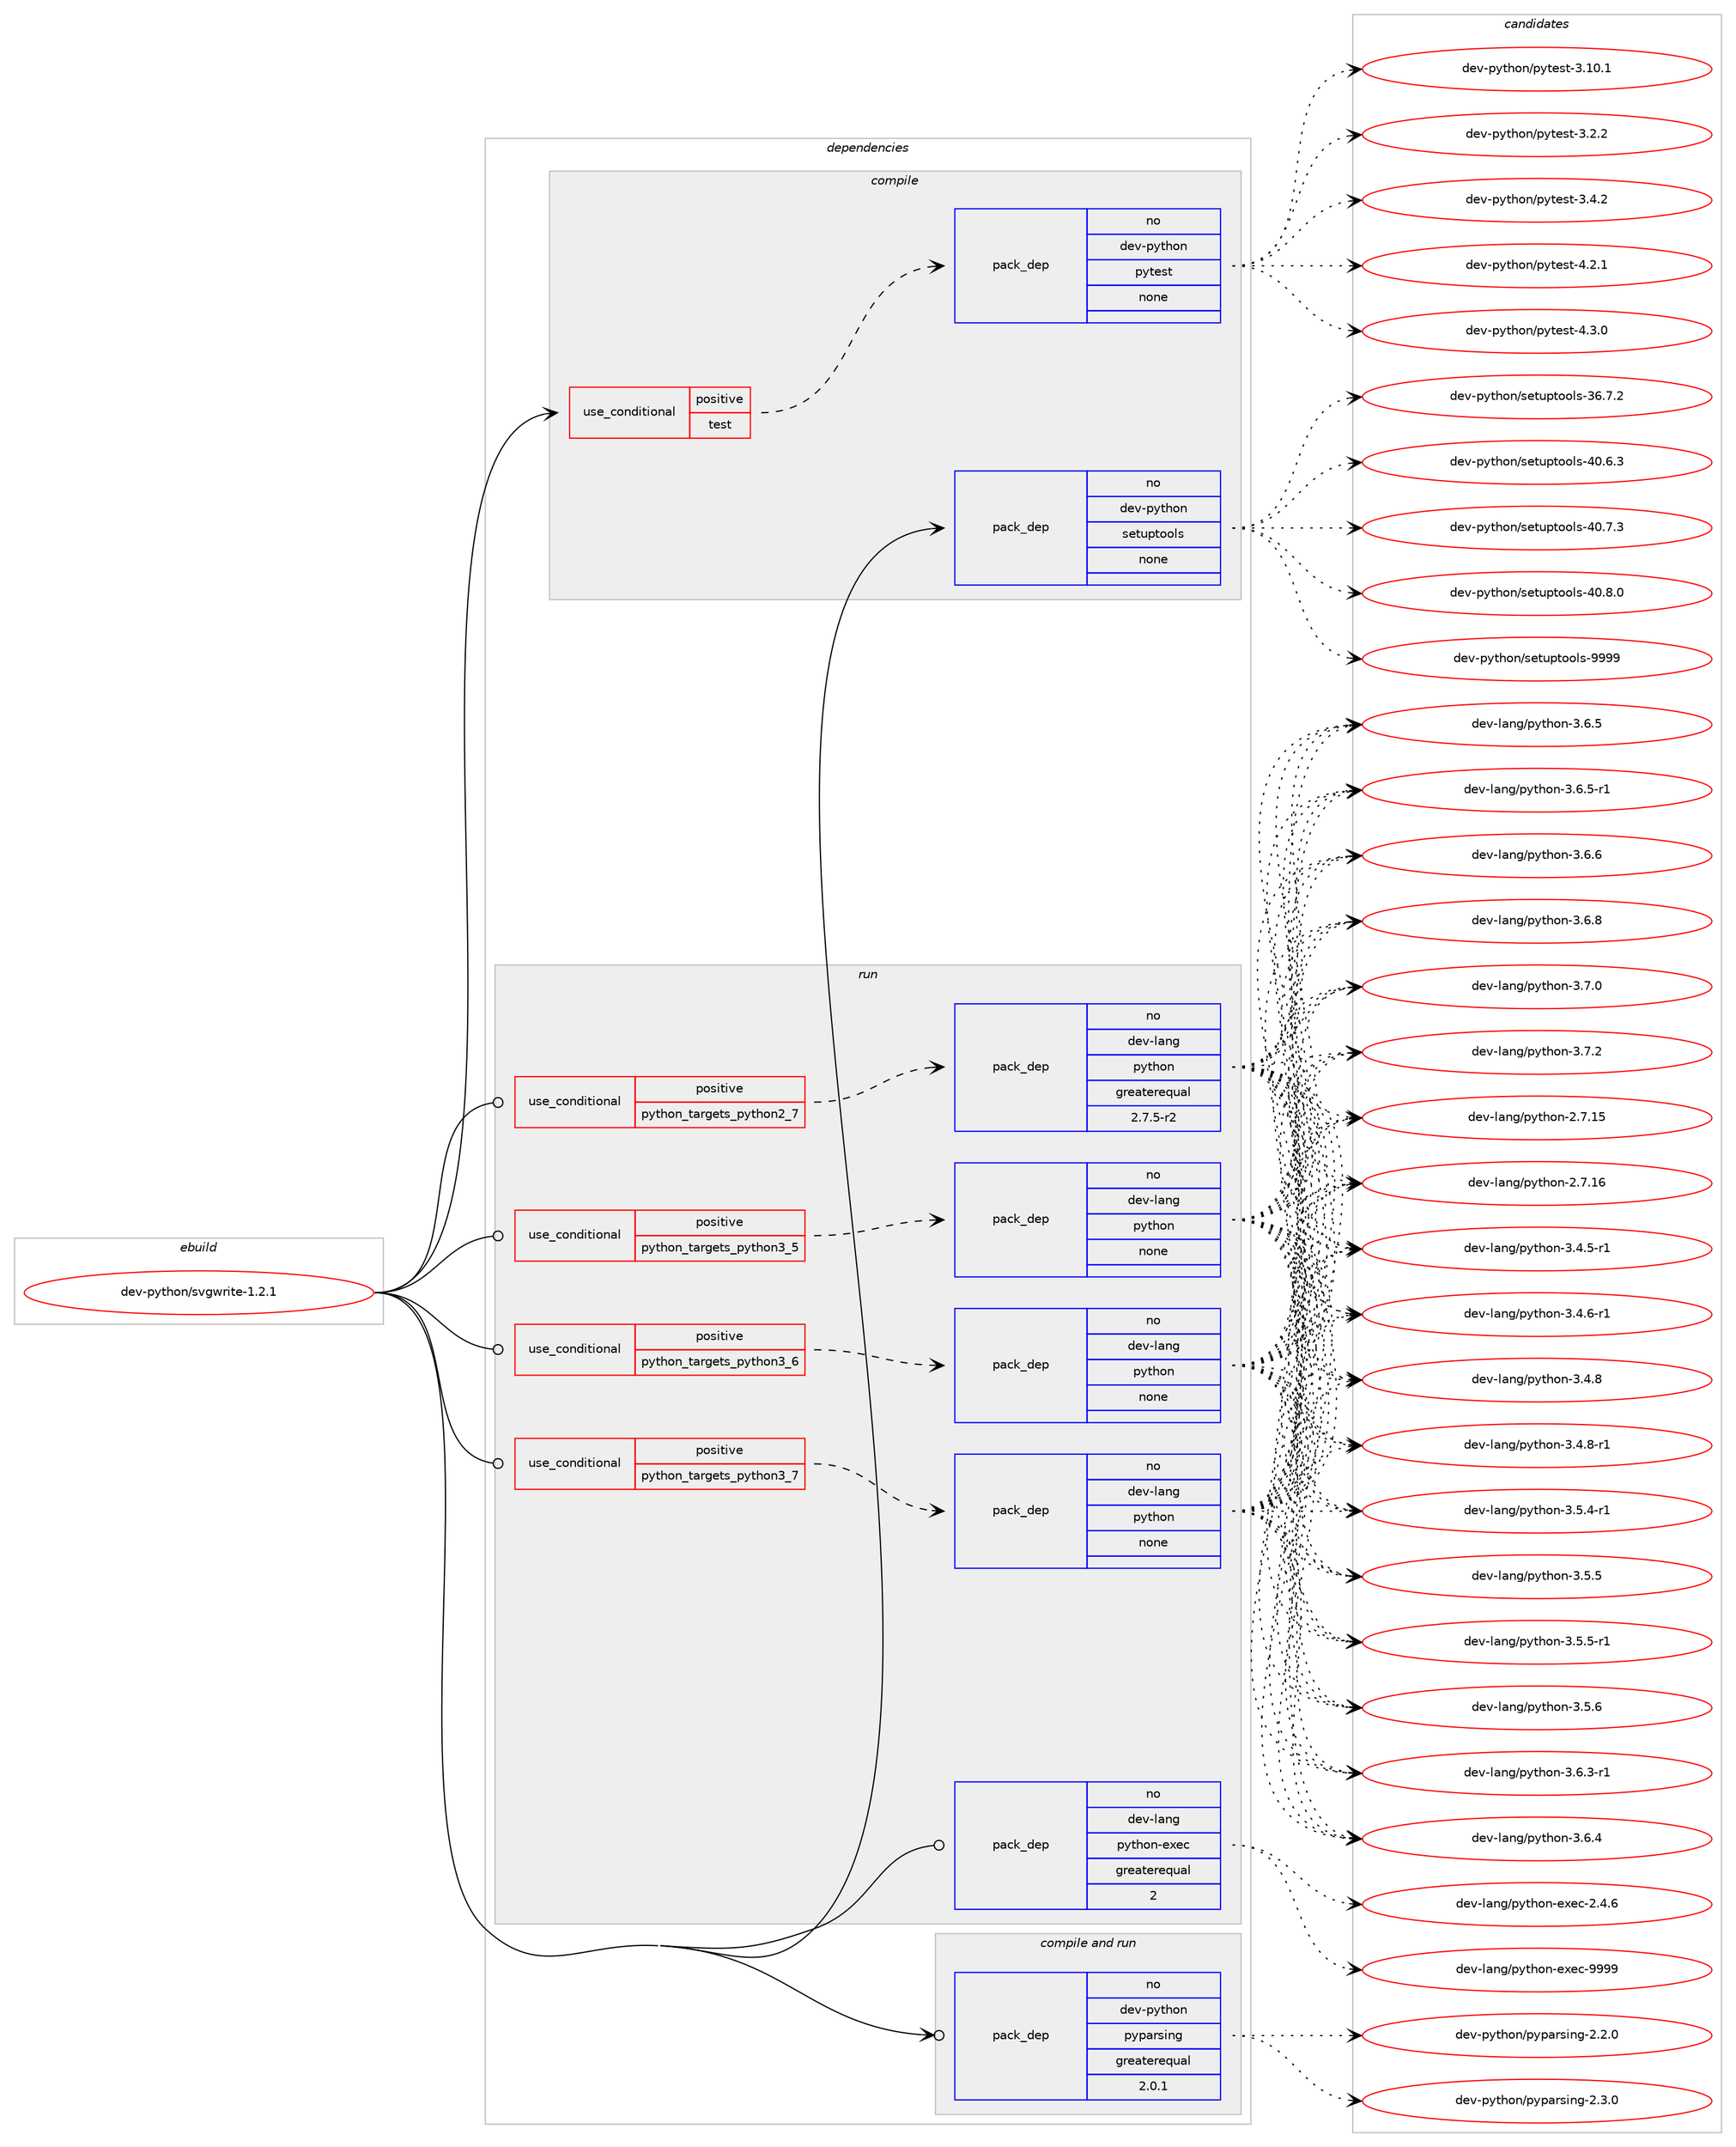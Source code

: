 digraph prolog {

# *************
# Graph options
# *************

newrank=true;
concentrate=true;
compound=true;
graph [rankdir=LR,fontname=Helvetica,fontsize=10,ranksep=1.5];#, ranksep=2.5, nodesep=0.2];
edge  [arrowhead=vee];
node  [fontname=Helvetica,fontsize=10];

# **********
# The ebuild
# **********

subgraph cluster_leftcol {
color=gray;
rank=same;
label=<<i>ebuild</i>>;
id [label="dev-python/svgwrite-1.2.1", color=red, width=4, href="../dev-python/svgwrite-1.2.1.svg"];
}

# ****************
# The dependencies
# ****************

subgraph cluster_midcol {
color=gray;
label=<<i>dependencies</i>>;
subgraph cluster_compile {
fillcolor="#eeeeee";
style=filled;
label=<<i>compile</i>>;
subgraph cond385431 {
dependency1443659 [label=<<TABLE BORDER="0" CELLBORDER="1" CELLSPACING="0" CELLPADDING="4"><TR><TD ROWSPAN="3" CELLPADDING="10">use_conditional</TD></TR><TR><TD>positive</TD></TR><TR><TD>test</TD></TR></TABLE>>, shape=none, color=red];
subgraph pack1034865 {
dependency1443660 [label=<<TABLE BORDER="0" CELLBORDER="1" CELLSPACING="0" CELLPADDING="4" WIDTH="220"><TR><TD ROWSPAN="6" CELLPADDING="30">pack_dep</TD></TR><TR><TD WIDTH="110">no</TD></TR><TR><TD>dev-python</TD></TR><TR><TD>pytest</TD></TR><TR><TD>none</TD></TR><TR><TD></TD></TR></TABLE>>, shape=none, color=blue];
}
dependency1443659:e -> dependency1443660:w [weight=20,style="dashed",arrowhead="vee"];
}
id:e -> dependency1443659:w [weight=20,style="solid",arrowhead="vee"];
subgraph pack1034866 {
dependency1443661 [label=<<TABLE BORDER="0" CELLBORDER="1" CELLSPACING="0" CELLPADDING="4" WIDTH="220"><TR><TD ROWSPAN="6" CELLPADDING="30">pack_dep</TD></TR><TR><TD WIDTH="110">no</TD></TR><TR><TD>dev-python</TD></TR><TR><TD>setuptools</TD></TR><TR><TD>none</TD></TR><TR><TD></TD></TR></TABLE>>, shape=none, color=blue];
}
id:e -> dependency1443661:w [weight=20,style="solid",arrowhead="vee"];
}
subgraph cluster_compileandrun {
fillcolor="#eeeeee";
style=filled;
label=<<i>compile and run</i>>;
subgraph pack1034867 {
dependency1443662 [label=<<TABLE BORDER="0" CELLBORDER="1" CELLSPACING="0" CELLPADDING="4" WIDTH="220"><TR><TD ROWSPAN="6" CELLPADDING="30">pack_dep</TD></TR><TR><TD WIDTH="110">no</TD></TR><TR><TD>dev-python</TD></TR><TR><TD>pyparsing</TD></TR><TR><TD>greaterequal</TD></TR><TR><TD>2.0.1</TD></TR></TABLE>>, shape=none, color=blue];
}
id:e -> dependency1443662:w [weight=20,style="solid",arrowhead="odotvee"];
}
subgraph cluster_run {
fillcolor="#eeeeee";
style=filled;
label=<<i>run</i>>;
subgraph cond385432 {
dependency1443663 [label=<<TABLE BORDER="0" CELLBORDER="1" CELLSPACING="0" CELLPADDING="4"><TR><TD ROWSPAN="3" CELLPADDING="10">use_conditional</TD></TR><TR><TD>positive</TD></TR><TR><TD>python_targets_python2_7</TD></TR></TABLE>>, shape=none, color=red];
subgraph pack1034868 {
dependency1443664 [label=<<TABLE BORDER="0" CELLBORDER="1" CELLSPACING="0" CELLPADDING="4" WIDTH="220"><TR><TD ROWSPAN="6" CELLPADDING="30">pack_dep</TD></TR><TR><TD WIDTH="110">no</TD></TR><TR><TD>dev-lang</TD></TR><TR><TD>python</TD></TR><TR><TD>greaterequal</TD></TR><TR><TD>2.7.5-r2</TD></TR></TABLE>>, shape=none, color=blue];
}
dependency1443663:e -> dependency1443664:w [weight=20,style="dashed",arrowhead="vee"];
}
id:e -> dependency1443663:w [weight=20,style="solid",arrowhead="odot"];
subgraph cond385433 {
dependency1443665 [label=<<TABLE BORDER="0" CELLBORDER="1" CELLSPACING="0" CELLPADDING="4"><TR><TD ROWSPAN="3" CELLPADDING="10">use_conditional</TD></TR><TR><TD>positive</TD></TR><TR><TD>python_targets_python3_5</TD></TR></TABLE>>, shape=none, color=red];
subgraph pack1034869 {
dependency1443666 [label=<<TABLE BORDER="0" CELLBORDER="1" CELLSPACING="0" CELLPADDING="4" WIDTH="220"><TR><TD ROWSPAN="6" CELLPADDING="30">pack_dep</TD></TR><TR><TD WIDTH="110">no</TD></TR><TR><TD>dev-lang</TD></TR><TR><TD>python</TD></TR><TR><TD>none</TD></TR><TR><TD></TD></TR></TABLE>>, shape=none, color=blue];
}
dependency1443665:e -> dependency1443666:w [weight=20,style="dashed",arrowhead="vee"];
}
id:e -> dependency1443665:w [weight=20,style="solid",arrowhead="odot"];
subgraph cond385434 {
dependency1443667 [label=<<TABLE BORDER="0" CELLBORDER="1" CELLSPACING="0" CELLPADDING="4"><TR><TD ROWSPAN="3" CELLPADDING="10">use_conditional</TD></TR><TR><TD>positive</TD></TR><TR><TD>python_targets_python3_6</TD></TR></TABLE>>, shape=none, color=red];
subgraph pack1034870 {
dependency1443668 [label=<<TABLE BORDER="0" CELLBORDER="1" CELLSPACING="0" CELLPADDING="4" WIDTH="220"><TR><TD ROWSPAN="6" CELLPADDING="30">pack_dep</TD></TR><TR><TD WIDTH="110">no</TD></TR><TR><TD>dev-lang</TD></TR><TR><TD>python</TD></TR><TR><TD>none</TD></TR><TR><TD></TD></TR></TABLE>>, shape=none, color=blue];
}
dependency1443667:e -> dependency1443668:w [weight=20,style="dashed",arrowhead="vee"];
}
id:e -> dependency1443667:w [weight=20,style="solid",arrowhead="odot"];
subgraph cond385435 {
dependency1443669 [label=<<TABLE BORDER="0" CELLBORDER="1" CELLSPACING="0" CELLPADDING="4"><TR><TD ROWSPAN="3" CELLPADDING="10">use_conditional</TD></TR><TR><TD>positive</TD></TR><TR><TD>python_targets_python3_7</TD></TR></TABLE>>, shape=none, color=red];
subgraph pack1034871 {
dependency1443670 [label=<<TABLE BORDER="0" CELLBORDER="1" CELLSPACING="0" CELLPADDING="4" WIDTH="220"><TR><TD ROWSPAN="6" CELLPADDING="30">pack_dep</TD></TR><TR><TD WIDTH="110">no</TD></TR><TR><TD>dev-lang</TD></TR><TR><TD>python</TD></TR><TR><TD>none</TD></TR><TR><TD></TD></TR></TABLE>>, shape=none, color=blue];
}
dependency1443669:e -> dependency1443670:w [weight=20,style="dashed",arrowhead="vee"];
}
id:e -> dependency1443669:w [weight=20,style="solid",arrowhead="odot"];
subgraph pack1034872 {
dependency1443671 [label=<<TABLE BORDER="0" CELLBORDER="1" CELLSPACING="0" CELLPADDING="4" WIDTH="220"><TR><TD ROWSPAN="6" CELLPADDING="30">pack_dep</TD></TR><TR><TD WIDTH="110">no</TD></TR><TR><TD>dev-lang</TD></TR><TR><TD>python-exec</TD></TR><TR><TD>greaterequal</TD></TR><TR><TD>2</TD></TR></TABLE>>, shape=none, color=blue];
}
id:e -> dependency1443671:w [weight=20,style="solid",arrowhead="odot"];
}
}

# **************
# The candidates
# **************

subgraph cluster_choices {
rank=same;
color=gray;
label=<<i>candidates</i>>;

subgraph choice1034865 {
color=black;
nodesep=1;
choice100101118451121211161041111104711212111610111511645514649484649 [label="dev-python/pytest-3.10.1", color=red, width=4,href="../dev-python/pytest-3.10.1.svg"];
choice1001011184511212111610411111047112121116101115116455146504650 [label="dev-python/pytest-3.2.2", color=red, width=4,href="../dev-python/pytest-3.2.2.svg"];
choice1001011184511212111610411111047112121116101115116455146524650 [label="dev-python/pytest-3.4.2", color=red, width=4,href="../dev-python/pytest-3.4.2.svg"];
choice1001011184511212111610411111047112121116101115116455246504649 [label="dev-python/pytest-4.2.1", color=red, width=4,href="../dev-python/pytest-4.2.1.svg"];
choice1001011184511212111610411111047112121116101115116455246514648 [label="dev-python/pytest-4.3.0", color=red, width=4,href="../dev-python/pytest-4.3.0.svg"];
dependency1443660:e -> choice100101118451121211161041111104711212111610111511645514649484649:w [style=dotted,weight="100"];
dependency1443660:e -> choice1001011184511212111610411111047112121116101115116455146504650:w [style=dotted,weight="100"];
dependency1443660:e -> choice1001011184511212111610411111047112121116101115116455146524650:w [style=dotted,weight="100"];
dependency1443660:e -> choice1001011184511212111610411111047112121116101115116455246504649:w [style=dotted,weight="100"];
dependency1443660:e -> choice1001011184511212111610411111047112121116101115116455246514648:w [style=dotted,weight="100"];
}
subgraph choice1034866 {
color=black;
nodesep=1;
choice100101118451121211161041111104711510111611711211611111110811545515446554650 [label="dev-python/setuptools-36.7.2", color=red, width=4,href="../dev-python/setuptools-36.7.2.svg"];
choice100101118451121211161041111104711510111611711211611111110811545524846544651 [label="dev-python/setuptools-40.6.3", color=red, width=4,href="../dev-python/setuptools-40.6.3.svg"];
choice100101118451121211161041111104711510111611711211611111110811545524846554651 [label="dev-python/setuptools-40.7.3", color=red, width=4,href="../dev-python/setuptools-40.7.3.svg"];
choice100101118451121211161041111104711510111611711211611111110811545524846564648 [label="dev-python/setuptools-40.8.0", color=red, width=4,href="../dev-python/setuptools-40.8.0.svg"];
choice10010111845112121116104111110471151011161171121161111111081154557575757 [label="dev-python/setuptools-9999", color=red, width=4,href="../dev-python/setuptools-9999.svg"];
dependency1443661:e -> choice100101118451121211161041111104711510111611711211611111110811545515446554650:w [style=dotted,weight="100"];
dependency1443661:e -> choice100101118451121211161041111104711510111611711211611111110811545524846544651:w [style=dotted,weight="100"];
dependency1443661:e -> choice100101118451121211161041111104711510111611711211611111110811545524846554651:w [style=dotted,weight="100"];
dependency1443661:e -> choice100101118451121211161041111104711510111611711211611111110811545524846564648:w [style=dotted,weight="100"];
dependency1443661:e -> choice10010111845112121116104111110471151011161171121161111111081154557575757:w [style=dotted,weight="100"];
}
subgraph choice1034867 {
color=black;
nodesep=1;
choice100101118451121211161041111104711212111297114115105110103455046504648 [label="dev-python/pyparsing-2.2.0", color=red, width=4,href="../dev-python/pyparsing-2.2.0.svg"];
choice100101118451121211161041111104711212111297114115105110103455046514648 [label="dev-python/pyparsing-2.3.0", color=red, width=4,href="../dev-python/pyparsing-2.3.0.svg"];
dependency1443662:e -> choice100101118451121211161041111104711212111297114115105110103455046504648:w [style=dotted,weight="100"];
dependency1443662:e -> choice100101118451121211161041111104711212111297114115105110103455046514648:w [style=dotted,weight="100"];
}
subgraph choice1034868 {
color=black;
nodesep=1;
choice10010111845108971101034711212111610411111045504655464953 [label="dev-lang/python-2.7.15", color=red, width=4,href="../dev-lang/python-2.7.15.svg"];
choice10010111845108971101034711212111610411111045504655464954 [label="dev-lang/python-2.7.16", color=red, width=4,href="../dev-lang/python-2.7.16.svg"];
choice1001011184510897110103471121211161041111104551465246534511449 [label="dev-lang/python-3.4.5-r1", color=red, width=4,href="../dev-lang/python-3.4.5-r1.svg"];
choice1001011184510897110103471121211161041111104551465246544511449 [label="dev-lang/python-3.4.6-r1", color=red, width=4,href="../dev-lang/python-3.4.6-r1.svg"];
choice100101118451089711010347112121116104111110455146524656 [label="dev-lang/python-3.4.8", color=red, width=4,href="../dev-lang/python-3.4.8.svg"];
choice1001011184510897110103471121211161041111104551465246564511449 [label="dev-lang/python-3.4.8-r1", color=red, width=4,href="../dev-lang/python-3.4.8-r1.svg"];
choice1001011184510897110103471121211161041111104551465346524511449 [label="dev-lang/python-3.5.4-r1", color=red, width=4,href="../dev-lang/python-3.5.4-r1.svg"];
choice100101118451089711010347112121116104111110455146534653 [label="dev-lang/python-3.5.5", color=red, width=4,href="../dev-lang/python-3.5.5.svg"];
choice1001011184510897110103471121211161041111104551465346534511449 [label="dev-lang/python-3.5.5-r1", color=red, width=4,href="../dev-lang/python-3.5.5-r1.svg"];
choice100101118451089711010347112121116104111110455146534654 [label="dev-lang/python-3.5.6", color=red, width=4,href="../dev-lang/python-3.5.6.svg"];
choice1001011184510897110103471121211161041111104551465446514511449 [label="dev-lang/python-3.6.3-r1", color=red, width=4,href="../dev-lang/python-3.6.3-r1.svg"];
choice100101118451089711010347112121116104111110455146544652 [label="dev-lang/python-3.6.4", color=red, width=4,href="../dev-lang/python-3.6.4.svg"];
choice100101118451089711010347112121116104111110455146544653 [label="dev-lang/python-3.6.5", color=red, width=4,href="../dev-lang/python-3.6.5.svg"];
choice1001011184510897110103471121211161041111104551465446534511449 [label="dev-lang/python-3.6.5-r1", color=red, width=4,href="../dev-lang/python-3.6.5-r1.svg"];
choice100101118451089711010347112121116104111110455146544654 [label="dev-lang/python-3.6.6", color=red, width=4,href="../dev-lang/python-3.6.6.svg"];
choice100101118451089711010347112121116104111110455146544656 [label="dev-lang/python-3.6.8", color=red, width=4,href="../dev-lang/python-3.6.8.svg"];
choice100101118451089711010347112121116104111110455146554648 [label="dev-lang/python-3.7.0", color=red, width=4,href="../dev-lang/python-3.7.0.svg"];
choice100101118451089711010347112121116104111110455146554650 [label="dev-lang/python-3.7.2", color=red, width=4,href="../dev-lang/python-3.7.2.svg"];
dependency1443664:e -> choice10010111845108971101034711212111610411111045504655464953:w [style=dotted,weight="100"];
dependency1443664:e -> choice10010111845108971101034711212111610411111045504655464954:w [style=dotted,weight="100"];
dependency1443664:e -> choice1001011184510897110103471121211161041111104551465246534511449:w [style=dotted,weight="100"];
dependency1443664:e -> choice1001011184510897110103471121211161041111104551465246544511449:w [style=dotted,weight="100"];
dependency1443664:e -> choice100101118451089711010347112121116104111110455146524656:w [style=dotted,weight="100"];
dependency1443664:e -> choice1001011184510897110103471121211161041111104551465246564511449:w [style=dotted,weight="100"];
dependency1443664:e -> choice1001011184510897110103471121211161041111104551465346524511449:w [style=dotted,weight="100"];
dependency1443664:e -> choice100101118451089711010347112121116104111110455146534653:w [style=dotted,weight="100"];
dependency1443664:e -> choice1001011184510897110103471121211161041111104551465346534511449:w [style=dotted,weight="100"];
dependency1443664:e -> choice100101118451089711010347112121116104111110455146534654:w [style=dotted,weight="100"];
dependency1443664:e -> choice1001011184510897110103471121211161041111104551465446514511449:w [style=dotted,weight="100"];
dependency1443664:e -> choice100101118451089711010347112121116104111110455146544652:w [style=dotted,weight="100"];
dependency1443664:e -> choice100101118451089711010347112121116104111110455146544653:w [style=dotted,weight="100"];
dependency1443664:e -> choice1001011184510897110103471121211161041111104551465446534511449:w [style=dotted,weight="100"];
dependency1443664:e -> choice100101118451089711010347112121116104111110455146544654:w [style=dotted,weight="100"];
dependency1443664:e -> choice100101118451089711010347112121116104111110455146544656:w [style=dotted,weight="100"];
dependency1443664:e -> choice100101118451089711010347112121116104111110455146554648:w [style=dotted,weight="100"];
dependency1443664:e -> choice100101118451089711010347112121116104111110455146554650:w [style=dotted,weight="100"];
}
subgraph choice1034869 {
color=black;
nodesep=1;
choice10010111845108971101034711212111610411111045504655464953 [label="dev-lang/python-2.7.15", color=red, width=4,href="../dev-lang/python-2.7.15.svg"];
choice10010111845108971101034711212111610411111045504655464954 [label="dev-lang/python-2.7.16", color=red, width=4,href="../dev-lang/python-2.7.16.svg"];
choice1001011184510897110103471121211161041111104551465246534511449 [label="dev-lang/python-3.4.5-r1", color=red, width=4,href="../dev-lang/python-3.4.5-r1.svg"];
choice1001011184510897110103471121211161041111104551465246544511449 [label="dev-lang/python-3.4.6-r1", color=red, width=4,href="../dev-lang/python-3.4.6-r1.svg"];
choice100101118451089711010347112121116104111110455146524656 [label="dev-lang/python-3.4.8", color=red, width=4,href="../dev-lang/python-3.4.8.svg"];
choice1001011184510897110103471121211161041111104551465246564511449 [label="dev-lang/python-3.4.8-r1", color=red, width=4,href="../dev-lang/python-3.4.8-r1.svg"];
choice1001011184510897110103471121211161041111104551465346524511449 [label="dev-lang/python-3.5.4-r1", color=red, width=4,href="../dev-lang/python-3.5.4-r1.svg"];
choice100101118451089711010347112121116104111110455146534653 [label="dev-lang/python-3.5.5", color=red, width=4,href="../dev-lang/python-3.5.5.svg"];
choice1001011184510897110103471121211161041111104551465346534511449 [label="dev-lang/python-3.5.5-r1", color=red, width=4,href="../dev-lang/python-3.5.5-r1.svg"];
choice100101118451089711010347112121116104111110455146534654 [label="dev-lang/python-3.5.6", color=red, width=4,href="../dev-lang/python-3.5.6.svg"];
choice1001011184510897110103471121211161041111104551465446514511449 [label="dev-lang/python-3.6.3-r1", color=red, width=4,href="../dev-lang/python-3.6.3-r1.svg"];
choice100101118451089711010347112121116104111110455146544652 [label="dev-lang/python-3.6.4", color=red, width=4,href="../dev-lang/python-3.6.4.svg"];
choice100101118451089711010347112121116104111110455146544653 [label="dev-lang/python-3.6.5", color=red, width=4,href="../dev-lang/python-3.6.5.svg"];
choice1001011184510897110103471121211161041111104551465446534511449 [label="dev-lang/python-3.6.5-r1", color=red, width=4,href="../dev-lang/python-3.6.5-r1.svg"];
choice100101118451089711010347112121116104111110455146544654 [label="dev-lang/python-3.6.6", color=red, width=4,href="../dev-lang/python-3.6.6.svg"];
choice100101118451089711010347112121116104111110455146544656 [label="dev-lang/python-3.6.8", color=red, width=4,href="../dev-lang/python-3.6.8.svg"];
choice100101118451089711010347112121116104111110455146554648 [label="dev-lang/python-3.7.0", color=red, width=4,href="../dev-lang/python-3.7.0.svg"];
choice100101118451089711010347112121116104111110455146554650 [label="dev-lang/python-3.7.2", color=red, width=4,href="../dev-lang/python-3.7.2.svg"];
dependency1443666:e -> choice10010111845108971101034711212111610411111045504655464953:w [style=dotted,weight="100"];
dependency1443666:e -> choice10010111845108971101034711212111610411111045504655464954:w [style=dotted,weight="100"];
dependency1443666:e -> choice1001011184510897110103471121211161041111104551465246534511449:w [style=dotted,weight="100"];
dependency1443666:e -> choice1001011184510897110103471121211161041111104551465246544511449:w [style=dotted,weight="100"];
dependency1443666:e -> choice100101118451089711010347112121116104111110455146524656:w [style=dotted,weight="100"];
dependency1443666:e -> choice1001011184510897110103471121211161041111104551465246564511449:w [style=dotted,weight="100"];
dependency1443666:e -> choice1001011184510897110103471121211161041111104551465346524511449:w [style=dotted,weight="100"];
dependency1443666:e -> choice100101118451089711010347112121116104111110455146534653:w [style=dotted,weight="100"];
dependency1443666:e -> choice1001011184510897110103471121211161041111104551465346534511449:w [style=dotted,weight="100"];
dependency1443666:e -> choice100101118451089711010347112121116104111110455146534654:w [style=dotted,weight="100"];
dependency1443666:e -> choice1001011184510897110103471121211161041111104551465446514511449:w [style=dotted,weight="100"];
dependency1443666:e -> choice100101118451089711010347112121116104111110455146544652:w [style=dotted,weight="100"];
dependency1443666:e -> choice100101118451089711010347112121116104111110455146544653:w [style=dotted,weight="100"];
dependency1443666:e -> choice1001011184510897110103471121211161041111104551465446534511449:w [style=dotted,weight="100"];
dependency1443666:e -> choice100101118451089711010347112121116104111110455146544654:w [style=dotted,weight="100"];
dependency1443666:e -> choice100101118451089711010347112121116104111110455146544656:w [style=dotted,weight="100"];
dependency1443666:e -> choice100101118451089711010347112121116104111110455146554648:w [style=dotted,weight="100"];
dependency1443666:e -> choice100101118451089711010347112121116104111110455146554650:w [style=dotted,weight="100"];
}
subgraph choice1034870 {
color=black;
nodesep=1;
choice10010111845108971101034711212111610411111045504655464953 [label="dev-lang/python-2.7.15", color=red, width=4,href="../dev-lang/python-2.7.15.svg"];
choice10010111845108971101034711212111610411111045504655464954 [label="dev-lang/python-2.7.16", color=red, width=4,href="../dev-lang/python-2.7.16.svg"];
choice1001011184510897110103471121211161041111104551465246534511449 [label="dev-lang/python-3.4.5-r1", color=red, width=4,href="../dev-lang/python-3.4.5-r1.svg"];
choice1001011184510897110103471121211161041111104551465246544511449 [label="dev-lang/python-3.4.6-r1", color=red, width=4,href="../dev-lang/python-3.4.6-r1.svg"];
choice100101118451089711010347112121116104111110455146524656 [label="dev-lang/python-3.4.8", color=red, width=4,href="../dev-lang/python-3.4.8.svg"];
choice1001011184510897110103471121211161041111104551465246564511449 [label="dev-lang/python-3.4.8-r1", color=red, width=4,href="../dev-lang/python-3.4.8-r1.svg"];
choice1001011184510897110103471121211161041111104551465346524511449 [label="dev-lang/python-3.5.4-r1", color=red, width=4,href="../dev-lang/python-3.5.4-r1.svg"];
choice100101118451089711010347112121116104111110455146534653 [label="dev-lang/python-3.5.5", color=red, width=4,href="../dev-lang/python-3.5.5.svg"];
choice1001011184510897110103471121211161041111104551465346534511449 [label="dev-lang/python-3.5.5-r1", color=red, width=4,href="../dev-lang/python-3.5.5-r1.svg"];
choice100101118451089711010347112121116104111110455146534654 [label="dev-lang/python-3.5.6", color=red, width=4,href="../dev-lang/python-3.5.6.svg"];
choice1001011184510897110103471121211161041111104551465446514511449 [label="dev-lang/python-3.6.3-r1", color=red, width=4,href="../dev-lang/python-3.6.3-r1.svg"];
choice100101118451089711010347112121116104111110455146544652 [label="dev-lang/python-3.6.4", color=red, width=4,href="../dev-lang/python-3.6.4.svg"];
choice100101118451089711010347112121116104111110455146544653 [label="dev-lang/python-3.6.5", color=red, width=4,href="../dev-lang/python-3.6.5.svg"];
choice1001011184510897110103471121211161041111104551465446534511449 [label="dev-lang/python-3.6.5-r1", color=red, width=4,href="../dev-lang/python-3.6.5-r1.svg"];
choice100101118451089711010347112121116104111110455146544654 [label="dev-lang/python-3.6.6", color=red, width=4,href="../dev-lang/python-3.6.6.svg"];
choice100101118451089711010347112121116104111110455146544656 [label="dev-lang/python-3.6.8", color=red, width=4,href="../dev-lang/python-3.6.8.svg"];
choice100101118451089711010347112121116104111110455146554648 [label="dev-lang/python-3.7.0", color=red, width=4,href="../dev-lang/python-3.7.0.svg"];
choice100101118451089711010347112121116104111110455146554650 [label="dev-lang/python-3.7.2", color=red, width=4,href="../dev-lang/python-3.7.2.svg"];
dependency1443668:e -> choice10010111845108971101034711212111610411111045504655464953:w [style=dotted,weight="100"];
dependency1443668:e -> choice10010111845108971101034711212111610411111045504655464954:w [style=dotted,weight="100"];
dependency1443668:e -> choice1001011184510897110103471121211161041111104551465246534511449:w [style=dotted,weight="100"];
dependency1443668:e -> choice1001011184510897110103471121211161041111104551465246544511449:w [style=dotted,weight="100"];
dependency1443668:e -> choice100101118451089711010347112121116104111110455146524656:w [style=dotted,weight="100"];
dependency1443668:e -> choice1001011184510897110103471121211161041111104551465246564511449:w [style=dotted,weight="100"];
dependency1443668:e -> choice1001011184510897110103471121211161041111104551465346524511449:w [style=dotted,weight="100"];
dependency1443668:e -> choice100101118451089711010347112121116104111110455146534653:w [style=dotted,weight="100"];
dependency1443668:e -> choice1001011184510897110103471121211161041111104551465346534511449:w [style=dotted,weight="100"];
dependency1443668:e -> choice100101118451089711010347112121116104111110455146534654:w [style=dotted,weight="100"];
dependency1443668:e -> choice1001011184510897110103471121211161041111104551465446514511449:w [style=dotted,weight="100"];
dependency1443668:e -> choice100101118451089711010347112121116104111110455146544652:w [style=dotted,weight="100"];
dependency1443668:e -> choice100101118451089711010347112121116104111110455146544653:w [style=dotted,weight="100"];
dependency1443668:e -> choice1001011184510897110103471121211161041111104551465446534511449:w [style=dotted,weight="100"];
dependency1443668:e -> choice100101118451089711010347112121116104111110455146544654:w [style=dotted,weight="100"];
dependency1443668:e -> choice100101118451089711010347112121116104111110455146544656:w [style=dotted,weight="100"];
dependency1443668:e -> choice100101118451089711010347112121116104111110455146554648:w [style=dotted,weight="100"];
dependency1443668:e -> choice100101118451089711010347112121116104111110455146554650:w [style=dotted,weight="100"];
}
subgraph choice1034871 {
color=black;
nodesep=1;
choice10010111845108971101034711212111610411111045504655464953 [label="dev-lang/python-2.7.15", color=red, width=4,href="../dev-lang/python-2.7.15.svg"];
choice10010111845108971101034711212111610411111045504655464954 [label="dev-lang/python-2.7.16", color=red, width=4,href="../dev-lang/python-2.7.16.svg"];
choice1001011184510897110103471121211161041111104551465246534511449 [label="dev-lang/python-3.4.5-r1", color=red, width=4,href="../dev-lang/python-3.4.5-r1.svg"];
choice1001011184510897110103471121211161041111104551465246544511449 [label="dev-lang/python-3.4.6-r1", color=red, width=4,href="../dev-lang/python-3.4.6-r1.svg"];
choice100101118451089711010347112121116104111110455146524656 [label="dev-lang/python-3.4.8", color=red, width=4,href="../dev-lang/python-3.4.8.svg"];
choice1001011184510897110103471121211161041111104551465246564511449 [label="dev-lang/python-3.4.8-r1", color=red, width=4,href="../dev-lang/python-3.4.8-r1.svg"];
choice1001011184510897110103471121211161041111104551465346524511449 [label="dev-lang/python-3.5.4-r1", color=red, width=4,href="../dev-lang/python-3.5.4-r1.svg"];
choice100101118451089711010347112121116104111110455146534653 [label="dev-lang/python-3.5.5", color=red, width=4,href="../dev-lang/python-3.5.5.svg"];
choice1001011184510897110103471121211161041111104551465346534511449 [label="dev-lang/python-3.5.5-r1", color=red, width=4,href="../dev-lang/python-3.5.5-r1.svg"];
choice100101118451089711010347112121116104111110455146534654 [label="dev-lang/python-3.5.6", color=red, width=4,href="../dev-lang/python-3.5.6.svg"];
choice1001011184510897110103471121211161041111104551465446514511449 [label="dev-lang/python-3.6.3-r1", color=red, width=4,href="../dev-lang/python-3.6.3-r1.svg"];
choice100101118451089711010347112121116104111110455146544652 [label="dev-lang/python-3.6.4", color=red, width=4,href="../dev-lang/python-3.6.4.svg"];
choice100101118451089711010347112121116104111110455146544653 [label="dev-lang/python-3.6.5", color=red, width=4,href="../dev-lang/python-3.6.5.svg"];
choice1001011184510897110103471121211161041111104551465446534511449 [label="dev-lang/python-3.6.5-r1", color=red, width=4,href="../dev-lang/python-3.6.5-r1.svg"];
choice100101118451089711010347112121116104111110455146544654 [label="dev-lang/python-3.6.6", color=red, width=4,href="../dev-lang/python-3.6.6.svg"];
choice100101118451089711010347112121116104111110455146544656 [label="dev-lang/python-3.6.8", color=red, width=4,href="../dev-lang/python-3.6.8.svg"];
choice100101118451089711010347112121116104111110455146554648 [label="dev-lang/python-3.7.0", color=red, width=4,href="../dev-lang/python-3.7.0.svg"];
choice100101118451089711010347112121116104111110455146554650 [label="dev-lang/python-3.7.2", color=red, width=4,href="../dev-lang/python-3.7.2.svg"];
dependency1443670:e -> choice10010111845108971101034711212111610411111045504655464953:w [style=dotted,weight="100"];
dependency1443670:e -> choice10010111845108971101034711212111610411111045504655464954:w [style=dotted,weight="100"];
dependency1443670:e -> choice1001011184510897110103471121211161041111104551465246534511449:w [style=dotted,weight="100"];
dependency1443670:e -> choice1001011184510897110103471121211161041111104551465246544511449:w [style=dotted,weight="100"];
dependency1443670:e -> choice100101118451089711010347112121116104111110455146524656:w [style=dotted,weight="100"];
dependency1443670:e -> choice1001011184510897110103471121211161041111104551465246564511449:w [style=dotted,weight="100"];
dependency1443670:e -> choice1001011184510897110103471121211161041111104551465346524511449:w [style=dotted,weight="100"];
dependency1443670:e -> choice100101118451089711010347112121116104111110455146534653:w [style=dotted,weight="100"];
dependency1443670:e -> choice1001011184510897110103471121211161041111104551465346534511449:w [style=dotted,weight="100"];
dependency1443670:e -> choice100101118451089711010347112121116104111110455146534654:w [style=dotted,weight="100"];
dependency1443670:e -> choice1001011184510897110103471121211161041111104551465446514511449:w [style=dotted,weight="100"];
dependency1443670:e -> choice100101118451089711010347112121116104111110455146544652:w [style=dotted,weight="100"];
dependency1443670:e -> choice100101118451089711010347112121116104111110455146544653:w [style=dotted,weight="100"];
dependency1443670:e -> choice1001011184510897110103471121211161041111104551465446534511449:w [style=dotted,weight="100"];
dependency1443670:e -> choice100101118451089711010347112121116104111110455146544654:w [style=dotted,weight="100"];
dependency1443670:e -> choice100101118451089711010347112121116104111110455146544656:w [style=dotted,weight="100"];
dependency1443670:e -> choice100101118451089711010347112121116104111110455146554648:w [style=dotted,weight="100"];
dependency1443670:e -> choice100101118451089711010347112121116104111110455146554650:w [style=dotted,weight="100"];
}
subgraph choice1034872 {
color=black;
nodesep=1;
choice1001011184510897110103471121211161041111104510112010199455046524654 [label="dev-lang/python-exec-2.4.6", color=red, width=4,href="../dev-lang/python-exec-2.4.6.svg"];
choice10010111845108971101034711212111610411111045101120101994557575757 [label="dev-lang/python-exec-9999", color=red, width=4,href="../dev-lang/python-exec-9999.svg"];
dependency1443671:e -> choice1001011184510897110103471121211161041111104510112010199455046524654:w [style=dotted,weight="100"];
dependency1443671:e -> choice10010111845108971101034711212111610411111045101120101994557575757:w [style=dotted,weight="100"];
}
}

}
